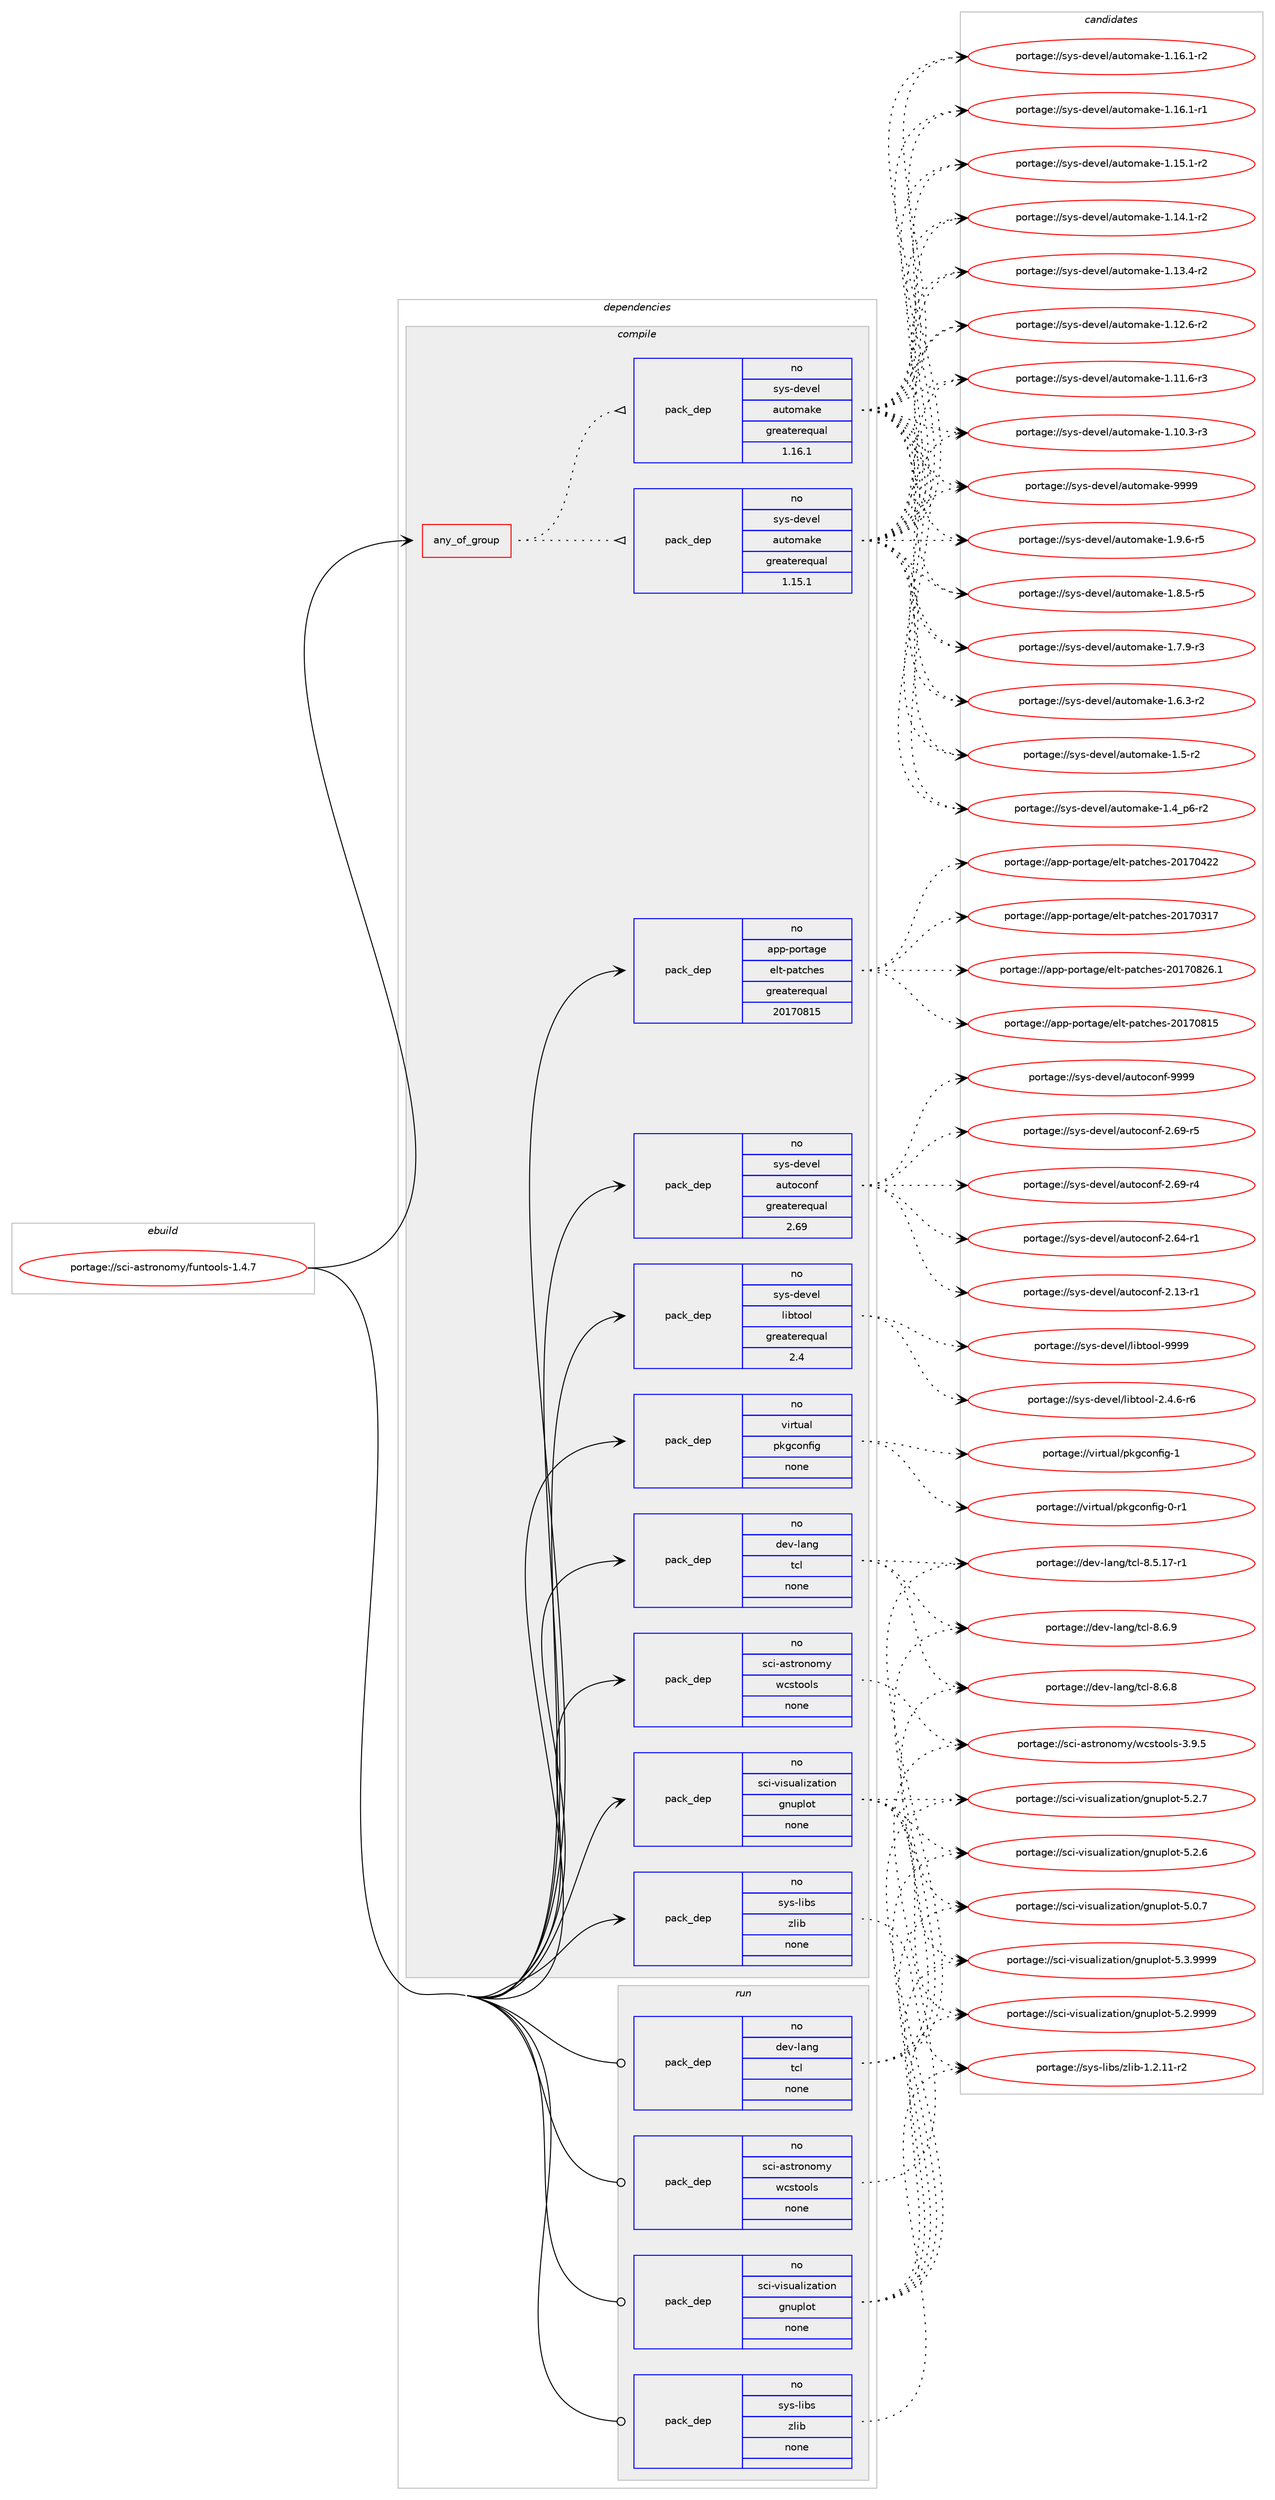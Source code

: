 digraph prolog {

# *************
# Graph options
# *************

newrank=true;
concentrate=true;
compound=true;
graph [rankdir=LR,fontname=Helvetica,fontsize=10,ranksep=1.5];#, ranksep=2.5, nodesep=0.2];
edge  [arrowhead=vee];
node  [fontname=Helvetica,fontsize=10];

# **********
# The ebuild
# **********

subgraph cluster_leftcol {
color=gray;
rank=same;
label=<<i>ebuild</i>>;
id [label="portage://sci-astronomy/funtools-1.4.7", color=red, width=4, href="../sci-astronomy/funtools-1.4.7.svg"];
}

# ****************
# The dependencies
# ****************

subgraph cluster_midcol {
color=gray;
label=<<i>dependencies</i>>;
subgraph cluster_compile {
fillcolor="#eeeeee";
style=filled;
label=<<i>compile</i>>;
subgraph any961 {
dependency45126 [label=<<TABLE BORDER="0" CELLBORDER="1" CELLSPACING="0" CELLPADDING="4"><TR><TD CELLPADDING="10">any_of_group</TD></TR></TABLE>>, shape=none, color=red];subgraph pack36068 {
dependency45127 [label=<<TABLE BORDER="0" CELLBORDER="1" CELLSPACING="0" CELLPADDING="4" WIDTH="220"><TR><TD ROWSPAN="6" CELLPADDING="30">pack_dep</TD></TR><TR><TD WIDTH="110">no</TD></TR><TR><TD>sys-devel</TD></TR><TR><TD>automake</TD></TR><TR><TD>greaterequal</TD></TR><TR><TD>1.16.1</TD></TR></TABLE>>, shape=none, color=blue];
}
dependency45126:e -> dependency45127:w [weight=20,style="dotted",arrowhead="oinv"];
subgraph pack36069 {
dependency45128 [label=<<TABLE BORDER="0" CELLBORDER="1" CELLSPACING="0" CELLPADDING="4" WIDTH="220"><TR><TD ROWSPAN="6" CELLPADDING="30">pack_dep</TD></TR><TR><TD WIDTH="110">no</TD></TR><TR><TD>sys-devel</TD></TR><TR><TD>automake</TD></TR><TR><TD>greaterequal</TD></TR><TR><TD>1.15.1</TD></TR></TABLE>>, shape=none, color=blue];
}
dependency45126:e -> dependency45128:w [weight=20,style="dotted",arrowhead="oinv"];
}
id:e -> dependency45126:w [weight=20,style="solid",arrowhead="vee"];
subgraph pack36070 {
dependency45129 [label=<<TABLE BORDER="0" CELLBORDER="1" CELLSPACING="0" CELLPADDING="4" WIDTH="220"><TR><TD ROWSPAN="6" CELLPADDING="30">pack_dep</TD></TR><TR><TD WIDTH="110">no</TD></TR><TR><TD>app-portage</TD></TR><TR><TD>elt-patches</TD></TR><TR><TD>greaterequal</TD></TR><TR><TD>20170815</TD></TR></TABLE>>, shape=none, color=blue];
}
id:e -> dependency45129:w [weight=20,style="solid",arrowhead="vee"];
subgraph pack36071 {
dependency45130 [label=<<TABLE BORDER="0" CELLBORDER="1" CELLSPACING="0" CELLPADDING="4" WIDTH="220"><TR><TD ROWSPAN="6" CELLPADDING="30">pack_dep</TD></TR><TR><TD WIDTH="110">no</TD></TR><TR><TD>dev-lang</TD></TR><TR><TD>tcl</TD></TR><TR><TD>none</TD></TR><TR><TD></TD></TR></TABLE>>, shape=none, color=blue];
}
id:e -> dependency45130:w [weight=20,style="solid",arrowhead="vee"];
subgraph pack36072 {
dependency45131 [label=<<TABLE BORDER="0" CELLBORDER="1" CELLSPACING="0" CELLPADDING="4" WIDTH="220"><TR><TD ROWSPAN="6" CELLPADDING="30">pack_dep</TD></TR><TR><TD WIDTH="110">no</TD></TR><TR><TD>sci-astronomy</TD></TR><TR><TD>wcstools</TD></TR><TR><TD>none</TD></TR><TR><TD></TD></TR></TABLE>>, shape=none, color=blue];
}
id:e -> dependency45131:w [weight=20,style="solid",arrowhead="vee"];
subgraph pack36073 {
dependency45132 [label=<<TABLE BORDER="0" CELLBORDER="1" CELLSPACING="0" CELLPADDING="4" WIDTH="220"><TR><TD ROWSPAN="6" CELLPADDING="30">pack_dep</TD></TR><TR><TD WIDTH="110">no</TD></TR><TR><TD>sci-visualization</TD></TR><TR><TD>gnuplot</TD></TR><TR><TD>none</TD></TR><TR><TD></TD></TR></TABLE>>, shape=none, color=blue];
}
id:e -> dependency45132:w [weight=20,style="solid",arrowhead="vee"];
subgraph pack36074 {
dependency45133 [label=<<TABLE BORDER="0" CELLBORDER="1" CELLSPACING="0" CELLPADDING="4" WIDTH="220"><TR><TD ROWSPAN="6" CELLPADDING="30">pack_dep</TD></TR><TR><TD WIDTH="110">no</TD></TR><TR><TD>sys-devel</TD></TR><TR><TD>autoconf</TD></TR><TR><TD>greaterequal</TD></TR><TR><TD>2.69</TD></TR></TABLE>>, shape=none, color=blue];
}
id:e -> dependency45133:w [weight=20,style="solid",arrowhead="vee"];
subgraph pack36075 {
dependency45134 [label=<<TABLE BORDER="0" CELLBORDER="1" CELLSPACING="0" CELLPADDING="4" WIDTH="220"><TR><TD ROWSPAN="6" CELLPADDING="30">pack_dep</TD></TR><TR><TD WIDTH="110">no</TD></TR><TR><TD>sys-devel</TD></TR><TR><TD>libtool</TD></TR><TR><TD>greaterequal</TD></TR><TR><TD>2.4</TD></TR></TABLE>>, shape=none, color=blue];
}
id:e -> dependency45134:w [weight=20,style="solid",arrowhead="vee"];
subgraph pack36076 {
dependency45135 [label=<<TABLE BORDER="0" CELLBORDER="1" CELLSPACING="0" CELLPADDING="4" WIDTH="220"><TR><TD ROWSPAN="6" CELLPADDING="30">pack_dep</TD></TR><TR><TD WIDTH="110">no</TD></TR><TR><TD>sys-libs</TD></TR><TR><TD>zlib</TD></TR><TR><TD>none</TD></TR><TR><TD></TD></TR></TABLE>>, shape=none, color=blue];
}
id:e -> dependency45135:w [weight=20,style="solid",arrowhead="vee"];
subgraph pack36077 {
dependency45136 [label=<<TABLE BORDER="0" CELLBORDER="1" CELLSPACING="0" CELLPADDING="4" WIDTH="220"><TR><TD ROWSPAN="6" CELLPADDING="30">pack_dep</TD></TR><TR><TD WIDTH="110">no</TD></TR><TR><TD>virtual</TD></TR><TR><TD>pkgconfig</TD></TR><TR><TD>none</TD></TR><TR><TD></TD></TR></TABLE>>, shape=none, color=blue];
}
id:e -> dependency45136:w [weight=20,style="solid",arrowhead="vee"];
}
subgraph cluster_compileandrun {
fillcolor="#eeeeee";
style=filled;
label=<<i>compile and run</i>>;
}
subgraph cluster_run {
fillcolor="#eeeeee";
style=filled;
label=<<i>run</i>>;
subgraph pack36078 {
dependency45137 [label=<<TABLE BORDER="0" CELLBORDER="1" CELLSPACING="0" CELLPADDING="4" WIDTH="220"><TR><TD ROWSPAN="6" CELLPADDING="30">pack_dep</TD></TR><TR><TD WIDTH="110">no</TD></TR><TR><TD>dev-lang</TD></TR><TR><TD>tcl</TD></TR><TR><TD>none</TD></TR><TR><TD></TD></TR></TABLE>>, shape=none, color=blue];
}
id:e -> dependency45137:w [weight=20,style="solid",arrowhead="odot"];
subgraph pack36079 {
dependency45138 [label=<<TABLE BORDER="0" CELLBORDER="1" CELLSPACING="0" CELLPADDING="4" WIDTH="220"><TR><TD ROWSPAN="6" CELLPADDING="30">pack_dep</TD></TR><TR><TD WIDTH="110">no</TD></TR><TR><TD>sci-astronomy</TD></TR><TR><TD>wcstools</TD></TR><TR><TD>none</TD></TR><TR><TD></TD></TR></TABLE>>, shape=none, color=blue];
}
id:e -> dependency45138:w [weight=20,style="solid",arrowhead="odot"];
subgraph pack36080 {
dependency45139 [label=<<TABLE BORDER="0" CELLBORDER="1" CELLSPACING="0" CELLPADDING="4" WIDTH="220"><TR><TD ROWSPAN="6" CELLPADDING="30">pack_dep</TD></TR><TR><TD WIDTH="110">no</TD></TR><TR><TD>sci-visualization</TD></TR><TR><TD>gnuplot</TD></TR><TR><TD>none</TD></TR><TR><TD></TD></TR></TABLE>>, shape=none, color=blue];
}
id:e -> dependency45139:w [weight=20,style="solid",arrowhead="odot"];
subgraph pack36081 {
dependency45140 [label=<<TABLE BORDER="0" CELLBORDER="1" CELLSPACING="0" CELLPADDING="4" WIDTH="220"><TR><TD ROWSPAN="6" CELLPADDING="30">pack_dep</TD></TR><TR><TD WIDTH="110">no</TD></TR><TR><TD>sys-libs</TD></TR><TR><TD>zlib</TD></TR><TR><TD>none</TD></TR><TR><TD></TD></TR></TABLE>>, shape=none, color=blue];
}
id:e -> dependency45140:w [weight=20,style="solid",arrowhead="odot"];
}
}

# **************
# The candidates
# **************

subgraph cluster_choices {
rank=same;
color=gray;
label=<<i>candidates</i>>;

subgraph choice36068 {
color=black;
nodesep=1;
choice115121115451001011181011084797117116111109971071014557575757 [label="portage://sys-devel/automake-9999", color=red, width=4,href="../sys-devel/automake-9999.svg"];
choice115121115451001011181011084797117116111109971071014549465746544511453 [label="portage://sys-devel/automake-1.9.6-r5", color=red, width=4,href="../sys-devel/automake-1.9.6-r5.svg"];
choice115121115451001011181011084797117116111109971071014549465646534511453 [label="portage://sys-devel/automake-1.8.5-r5", color=red, width=4,href="../sys-devel/automake-1.8.5-r5.svg"];
choice115121115451001011181011084797117116111109971071014549465546574511451 [label="portage://sys-devel/automake-1.7.9-r3", color=red, width=4,href="../sys-devel/automake-1.7.9-r3.svg"];
choice115121115451001011181011084797117116111109971071014549465446514511450 [label="portage://sys-devel/automake-1.6.3-r2", color=red, width=4,href="../sys-devel/automake-1.6.3-r2.svg"];
choice11512111545100101118101108479711711611110997107101454946534511450 [label="portage://sys-devel/automake-1.5-r2", color=red, width=4,href="../sys-devel/automake-1.5-r2.svg"];
choice115121115451001011181011084797117116111109971071014549465295112544511450 [label="portage://sys-devel/automake-1.4_p6-r2", color=red, width=4,href="../sys-devel/automake-1.4_p6-r2.svg"];
choice11512111545100101118101108479711711611110997107101454946495446494511450 [label="portage://sys-devel/automake-1.16.1-r2", color=red, width=4,href="../sys-devel/automake-1.16.1-r2.svg"];
choice11512111545100101118101108479711711611110997107101454946495446494511449 [label="portage://sys-devel/automake-1.16.1-r1", color=red, width=4,href="../sys-devel/automake-1.16.1-r1.svg"];
choice11512111545100101118101108479711711611110997107101454946495346494511450 [label="portage://sys-devel/automake-1.15.1-r2", color=red, width=4,href="../sys-devel/automake-1.15.1-r2.svg"];
choice11512111545100101118101108479711711611110997107101454946495246494511450 [label="portage://sys-devel/automake-1.14.1-r2", color=red, width=4,href="../sys-devel/automake-1.14.1-r2.svg"];
choice11512111545100101118101108479711711611110997107101454946495146524511450 [label="portage://sys-devel/automake-1.13.4-r2", color=red, width=4,href="../sys-devel/automake-1.13.4-r2.svg"];
choice11512111545100101118101108479711711611110997107101454946495046544511450 [label="portage://sys-devel/automake-1.12.6-r2", color=red, width=4,href="../sys-devel/automake-1.12.6-r2.svg"];
choice11512111545100101118101108479711711611110997107101454946494946544511451 [label="portage://sys-devel/automake-1.11.6-r3", color=red, width=4,href="../sys-devel/automake-1.11.6-r3.svg"];
choice11512111545100101118101108479711711611110997107101454946494846514511451 [label="portage://sys-devel/automake-1.10.3-r3", color=red, width=4,href="../sys-devel/automake-1.10.3-r3.svg"];
dependency45127:e -> choice115121115451001011181011084797117116111109971071014557575757:w [style=dotted,weight="100"];
dependency45127:e -> choice115121115451001011181011084797117116111109971071014549465746544511453:w [style=dotted,weight="100"];
dependency45127:e -> choice115121115451001011181011084797117116111109971071014549465646534511453:w [style=dotted,weight="100"];
dependency45127:e -> choice115121115451001011181011084797117116111109971071014549465546574511451:w [style=dotted,weight="100"];
dependency45127:e -> choice115121115451001011181011084797117116111109971071014549465446514511450:w [style=dotted,weight="100"];
dependency45127:e -> choice11512111545100101118101108479711711611110997107101454946534511450:w [style=dotted,weight="100"];
dependency45127:e -> choice115121115451001011181011084797117116111109971071014549465295112544511450:w [style=dotted,weight="100"];
dependency45127:e -> choice11512111545100101118101108479711711611110997107101454946495446494511450:w [style=dotted,weight="100"];
dependency45127:e -> choice11512111545100101118101108479711711611110997107101454946495446494511449:w [style=dotted,weight="100"];
dependency45127:e -> choice11512111545100101118101108479711711611110997107101454946495346494511450:w [style=dotted,weight="100"];
dependency45127:e -> choice11512111545100101118101108479711711611110997107101454946495246494511450:w [style=dotted,weight="100"];
dependency45127:e -> choice11512111545100101118101108479711711611110997107101454946495146524511450:w [style=dotted,weight="100"];
dependency45127:e -> choice11512111545100101118101108479711711611110997107101454946495046544511450:w [style=dotted,weight="100"];
dependency45127:e -> choice11512111545100101118101108479711711611110997107101454946494946544511451:w [style=dotted,weight="100"];
dependency45127:e -> choice11512111545100101118101108479711711611110997107101454946494846514511451:w [style=dotted,weight="100"];
}
subgraph choice36069 {
color=black;
nodesep=1;
choice115121115451001011181011084797117116111109971071014557575757 [label="portage://sys-devel/automake-9999", color=red, width=4,href="../sys-devel/automake-9999.svg"];
choice115121115451001011181011084797117116111109971071014549465746544511453 [label="portage://sys-devel/automake-1.9.6-r5", color=red, width=4,href="../sys-devel/automake-1.9.6-r5.svg"];
choice115121115451001011181011084797117116111109971071014549465646534511453 [label="portage://sys-devel/automake-1.8.5-r5", color=red, width=4,href="../sys-devel/automake-1.8.5-r5.svg"];
choice115121115451001011181011084797117116111109971071014549465546574511451 [label="portage://sys-devel/automake-1.7.9-r3", color=red, width=4,href="../sys-devel/automake-1.7.9-r3.svg"];
choice115121115451001011181011084797117116111109971071014549465446514511450 [label="portage://sys-devel/automake-1.6.3-r2", color=red, width=4,href="../sys-devel/automake-1.6.3-r2.svg"];
choice11512111545100101118101108479711711611110997107101454946534511450 [label="portage://sys-devel/automake-1.5-r2", color=red, width=4,href="../sys-devel/automake-1.5-r2.svg"];
choice115121115451001011181011084797117116111109971071014549465295112544511450 [label="portage://sys-devel/automake-1.4_p6-r2", color=red, width=4,href="../sys-devel/automake-1.4_p6-r2.svg"];
choice11512111545100101118101108479711711611110997107101454946495446494511450 [label="portage://sys-devel/automake-1.16.1-r2", color=red, width=4,href="../sys-devel/automake-1.16.1-r2.svg"];
choice11512111545100101118101108479711711611110997107101454946495446494511449 [label="portage://sys-devel/automake-1.16.1-r1", color=red, width=4,href="../sys-devel/automake-1.16.1-r1.svg"];
choice11512111545100101118101108479711711611110997107101454946495346494511450 [label="portage://sys-devel/automake-1.15.1-r2", color=red, width=4,href="../sys-devel/automake-1.15.1-r2.svg"];
choice11512111545100101118101108479711711611110997107101454946495246494511450 [label="portage://sys-devel/automake-1.14.1-r2", color=red, width=4,href="../sys-devel/automake-1.14.1-r2.svg"];
choice11512111545100101118101108479711711611110997107101454946495146524511450 [label="portage://sys-devel/automake-1.13.4-r2", color=red, width=4,href="../sys-devel/automake-1.13.4-r2.svg"];
choice11512111545100101118101108479711711611110997107101454946495046544511450 [label="portage://sys-devel/automake-1.12.6-r2", color=red, width=4,href="../sys-devel/automake-1.12.6-r2.svg"];
choice11512111545100101118101108479711711611110997107101454946494946544511451 [label="portage://sys-devel/automake-1.11.6-r3", color=red, width=4,href="../sys-devel/automake-1.11.6-r3.svg"];
choice11512111545100101118101108479711711611110997107101454946494846514511451 [label="portage://sys-devel/automake-1.10.3-r3", color=red, width=4,href="../sys-devel/automake-1.10.3-r3.svg"];
dependency45128:e -> choice115121115451001011181011084797117116111109971071014557575757:w [style=dotted,weight="100"];
dependency45128:e -> choice115121115451001011181011084797117116111109971071014549465746544511453:w [style=dotted,weight="100"];
dependency45128:e -> choice115121115451001011181011084797117116111109971071014549465646534511453:w [style=dotted,weight="100"];
dependency45128:e -> choice115121115451001011181011084797117116111109971071014549465546574511451:w [style=dotted,weight="100"];
dependency45128:e -> choice115121115451001011181011084797117116111109971071014549465446514511450:w [style=dotted,weight="100"];
dependency45128:e -> choice11512111545100101118101108479711711611110997107101454946534511450:w [style=dotted,weight="100"];
dependency45128:e -> choice115121115451001011181011084797117116111109971071014549465295112544511450:w [style=dotted,weight="100"];
dependency45128:e -> choice11512111545100101118101108479711711611110997107101454946495446494511450:w [style=dotted,weight="100"];
dependency45128:e -> choice11512111545100101118101108479711711611110997107101454946495446494511449:w [style=dotted,weight="100"];
dependency45128:e -> choice11512111545100101118101108479711711611110997107101454946495346494511450:w [style=dotted,weight="100"];
dependency45128:e -> choice11512111545100101118101108479711711611110997107101454946495246494511450:w [style=dotted,weight="100"];
dependency45128:e -> choice11512111545100101118101108479711711611110997107101454946495146524511450:w [style=dotted,weight="100"];
dependency45128:e -> choice11512111545100101118101108479711711611110997107101454946495046544511450:w [style=dotted,weight="100"];
dependency45128:e -> choice11512111545100101118101108479711711611110997107101454946494946544511451:w [style=dotted,weight="100"];
dependency45128:e -> choice11512111545100101118101108479711711611110997107101454946494846514511451:w [style=dotted,weight="100"];
}
subgraph choice36070 {
color=black;
nodesep=1;
choice971121124511211111411697103101471011081164511297116991041011154550484955485650544649 [label="portage://app-portage/elt-patches-20170826.1", color=red, width=4,href="../app-portage/elt-patches-20170826.1.svg"];
choice97112112451121111141169710310147101108116451129711699104101115455048495548564953 [label="portage://app-portage/elt-patches-20170815", color=red, width=4,href="../app-portage/elt-patches-20170815.svg"];
choice97112112451121111141169710310147101108116451129711699104101115455048495548525050 [label="portage://app-portage/elt-patches-20170422", color=red, width=4,href="../app-portage/elt-patches-20170422.svg"];
choice97112112451121111141169710310147101108116451129711699104101115455048495548514955 [label="portage://app-portage/elt-patches-20170317", color=red, width=4,href="../app-portage/elt-patches-20170317.svg"];
dependency45129:e -> choice971121124511211111411697103101471011081164511297116991041011154550484955485650544649:w [style=dotted,weight="100"];
dependency45129:e -> choice97112112451121111141169710310147101108116451129711699104101115455048495548564953:w [style=dotted,weight="100"];
dependency45129:e -> choice97112112451121111141169710310147101108116451129711699104101115455048495548525050:w [style=dotted,weight="100"];
dependency45129:e -> choice97112112451121111141169710310147101108116451129711699104101115455048495548514955:w [style=dotted,weight="100"];
}
subgraph choice36071 {
color=black;
nodesep=1;
choice10010111845108971101034711699108455646544657 [label="portage://dev-lang/tcl-8.6.9", color=red, width=4,href="../dev-lang/tcl-8.6.9.svg"];
choice10010111845108971101034711699108455646544656 [label="portage://dev-lang/tcl-8.6.8", color=red, width=4,href="../dev-lang/tcl-8.6.8.svg"];
choice10010111845108971101034711699108455646534649554511449 [label="portage://dev-lang/tcl-8.5.17-r1", color=red, width=4,href="../dev-lang/tcl-8.5.17-r1.svg"];
dependency45130:e -> choice10010111845108971101034711699108455646544657:w [style=dotted,weight="100"];
dependency45130:e -> choice10010111845108971101034711699108455646544656:w [style=dotted,weight="100"];
dependency45130:e -> choice10010111845108971101034711699108455646534649554511449:w [style=dotted,weight="100"];
}
subgraph choice36072 {
color=black;
nodesep=1;
choice1159910545971151161141111101111091214711999115116111111108115455146574653 [label="portage://sci-astronomy/wcstools-3.9.5", color=red, width=4,href="../sci-astronomy/wcstools-3.9.5.svg"];
dependency45131:e -> choice1159910545971151161141111101111091214711999115116111111108115455146574653:w [style=dotted,weight="100"];
}
subgraph choice36073 {
color=black;
nodesep=1;
choice1159910545118105115117971081051229711610511111047103110117112108111116455346514657575757 [label="portage://sci-visualization/gnuplot-5.3.9999", color=red, width=4,href="../sci-visualization/gnuplot-5.3.9999.svg"];
choice1159910545118105115117971081051229711610511111047103110117112108111116455346504657575757 [label="portage://sci-visualization/gnuplot-5.2.9999", color=red, width=4,href="../sci-visualization/gnuplot-5.2.9999.svg"];
choice1159910545118105115117971081051229711610511111047103110117112108111116455346504655 [label="portage://sci-visualization/gnuplot-5.2.7", color=red, width=4,href="../sci-visualization/gnuplot-5.2.7.svg"];
choice1159910545118105115117971081051229711610511111047103110117112108111116455346504654 [label="portage://sci-visualization/gnuplot-5.2.6", color=red, width=4,href="../sci-visualization/gnuplot-5.2.6.svg"];
choice1159910545118105115117971081051229711610511111047103110117112108111116455346484655 [label="portage://sci-visualization/gnuplot-5.0.7", color=red, width=4,href="../sci-visualization/gnuplot-5.0.7.svg"];
dependency45132:e -> choice1159910545118105115117971081051229711610511111047103110117112108111116455346514657575757:w [style=dotted,weight="100"];
dependency45132:e -> choice1159910545118105115117971081051229711610511111047103110117112108111116455346504657575757:w [style=dotted,weight="100"];
dependency45132:e -> choice1159910545118105115117971081051229711610511111047103110117112108111116455346504655:w [style=dotted,weight="100"];
dependency45132:e -> choice1159910545118105115117971081051229711610511111047103110117112108111116455346504654:w [style=dotted,weight="100"];
dependency45132:e -> choice1159910545118105115117971081051229711610511111047103110117112108111116455346484655:w [style=dotted,weight="100"];
}
subgraph choice36074 {
color=black;
nodesep=1;
choice115121115451001011181011084797117116111991111101024557575757 [label="portage://sys-devel/autoconf-9999", color=red, width=4,href="../sys-devel/autoconf-9999.svg"];
choice1151211154510010111810110847971171161119911111010245504654574511453 [label="portage://sys-devel/autoconf-2.69-r5", color=red, width=4,href="../sys-devel/autoconf-2.69-r5.svg"];
choice1151211154510010111810110847971171161119911111010245504654574511452 [label="portage://sys-devel/autoconf-2.69-r4", color=red, width=4,href="../sys-devel/autoconf-2.69-r4.svg"];
choice1151211154510010111810110847971171161119911111010245504654524511449 [label="portage://sys-devel/autoconf-2.64-r1", color=red, width=4,href="../sys-devel/autoconf-2.64-r1.svg"];
choice1151211154510010111810110847971171161119911111010245504649514511449 [label="portage://sys-devel/autoconf-2.13-r1", color=red, width=4,href="../sys-devel/autoconf-2.13-r1.svg"];
dependency45133:e -> choice115121115451001011181011084797117116111991111101024557575757:w [style=dotted,weight="100"];
dependency45133:e -> choice1151211154510010111810110847971171161119911111010245504654574511453:w [style=dotted,weight="100"];
dependency45133:e -> choice1151211154510010111810110847971171161119911111010245504654574511452:w [style=dotted,weight="100"];
dependency45133:e -> choice1151211154510010111810110847971171161119911111010245504654524511449:w [style=dotted,weight="100"];
dependency45133:e -> choice1151211154510010111810110847971171161119911111010245504649514511449:w [style=dotted,weight="100"];
}
subgraph choice36075 {
color=black;
nodesep=1;
choice1151211154510010111810110847108105981161111111084557575757 [label="portage://sys-devel/libtool-9999", color=red, width=4,href="../sys-devel/libtool-9999.svg"];
choice1151211154510010111810110847108105981161111111084550465246544511454 [label="portage://sys-devel/libtool-2.4.6-r6", color=red, width=4,href="../sys-devel/libtool-2.4.6-r6.svg"];
dependency45134:e -> choice1151211154510010111810110847108105981161111111084557575757:w [style=dotted,weight="100"];
dependency45134:e -> choice1151211154510010111810110847108105981161111111084550465246544511454:w [style=dotted,weight="100"];
}
subgraph choice36076 {
color=black;
nodesep=1;
choice11512111545108105981154712210810598454946504649494511450 [label="portage://sys-libs/zlib-1.2.11-r2", color=red, width=4,href="../sys-libs/zlib-1.2.11-r2.svg"];
dependency45135:e -> choice11512111545108105981154712210810598454946504649494511450:w [style=dotted,weight="100"];
}
subgraph choice36077 {
color=black;
nodesep=1;
choice1181051141161179710847112107103991111101021051034549 [label="portage://virtual/pkgconfig-1", color=red, width=4,href="../virtual/pkgconfig-1.svg"];
choice11810511411611797108471121071039911111010210510345484511449 [label="portage://virtual/pkgconfig-0-r1", color=red, width=4,href="../virtual/pkgconfig-0-r1.svg"];
dependency45136:e -> choice1181051141161179710847112107103991111101021051034549:w [style=dotted,weight="100"];
dependency45136:e -> choice11810511411611797108471121071039911111010210510345484511449:w [style=dotted,weight="100"];
}
subgraph choice36078 {
color=black;
nodesep=1;
choice10010111845108971101034711699108455646544657 [label="portage://dev-lang/tcl-8.6.9", color=red, width=4,href="../dev-lang/tcl-8.6.9.svg"];
choice10010111845108971101034711699108455646544656 [label="portage://dev-lang/tcl-8.6.8", color=red, width=4,href="../dev-lang/tcl-8.6.8.svg"];
choice10010111845108971101034711699108455646534649554511449 [label="portage://dev-lang/tcl-8.5.17-r1", color=red, width=4,href="../dev-lang/tcl-8.5.17-r1.svg"];
dependency45137:e -> choice10010111845108971101034711699108455646544657:w [style=dotted,weight="100"];
dependency45137:e -> choice10010111845108971101034711699108455646544656:w [style=dotted,weight="100"];
dependency45137:e -> choice10010111845108971101034711699108455646534649554511449:w [style=dotted,weight="100"];
}
subgraph choice36079 {
color=black;
nodesep=1;
choice1159910545971151161141111101111091214711999115116111111108115455146574653 [label="portage://sci-astronomy/wcstools-3.9.5", color=red, width=4,href="../sci-astronomy/wcstools-3.9.5.svg"];
dependency45138:e -> choice1159910545971151161141111101111091214711999115116111111108115455146574653:w [style=dotted,weight="100"];
}
subgraph choice36080 {
color=black;
nodesep=1;
choice1159910545118105115117971081051229711610511111047103110117112108111116455346514657575757 [label="portage://sci-visualization/gnuplot-5.3.9999", color=red, width=4,href="../sci-visualization/gnuplot-5.3.9999.svg"];
choice1159910545118105115117971081051229711610511111047103110117112108111116455346504657575757 [label="portage://sci-visualization/gnuplot-5.2.9999", color=red, width=4,href="../sci-visualization/gnuplot-5.2.9999.svg"];
choice1159910545118105115117971081051229711610511111047103110117112108111116455346504655 [label="portage://sci-visualization/gnuplot-5.2.7", color=red, width=4,href="../sci-visualization/gnuplot-5.2.7.svg"];
choice1159910545118105115117971081051229711610511111047103110117112108111116455346504654 [label="portage://sci-visualization/gnuplot-5.2.6", color=red, width=4,href="../sci-visualization/gnuplot-5.2.6.svg"];
choice1159910545118105115117971081051229711610511111047103110117112108111116455346484655 [label="portage://sci-visualization/gnuplot-5.0.7", color=red, width=4,href="../sci-visualization/gnuplot-5.0.7.svg"];
dependency45139:e -> choice1159910545118105115117971081051229711610511111047103110117112108111116455346514657575757:w [style=dotted,weight="100"];
dependency45139:e -> choice1159910545118105115117971081051229711610511111047103110117112108111116455346504657575757:w [style=dotted,weight="100"];
dependency45139:e -> choice1159910545118105115117971081051229711610511111047103110117112108111116455346504655:w [style=dotted,weight="100"];
dependency45139:e -> choice1159910545118105115117971081051229711610511111047103110117112108111116455346504654:w [style=dotted,weight="100"];
dependency45139:e -> choice1159910545118105115117971081051229711610511111047103110117112108111116455346484655:w [style=dotted,weight="100"];
}
subgraph choice36081 {
color=black;
nodesep=1;
choice11512111545108105981154712210810598454946504649494511450 [label="portage://sys-libs/zlib-1.2.11-r2", color=red, width=4,href="../sys-libs/zlib-1.2.11-r2.svg"];
dependency45140:e -> choice11512111545108105981154712210810598454946504649494511450:w [style=dotted,weight="100"];
}
}

}
